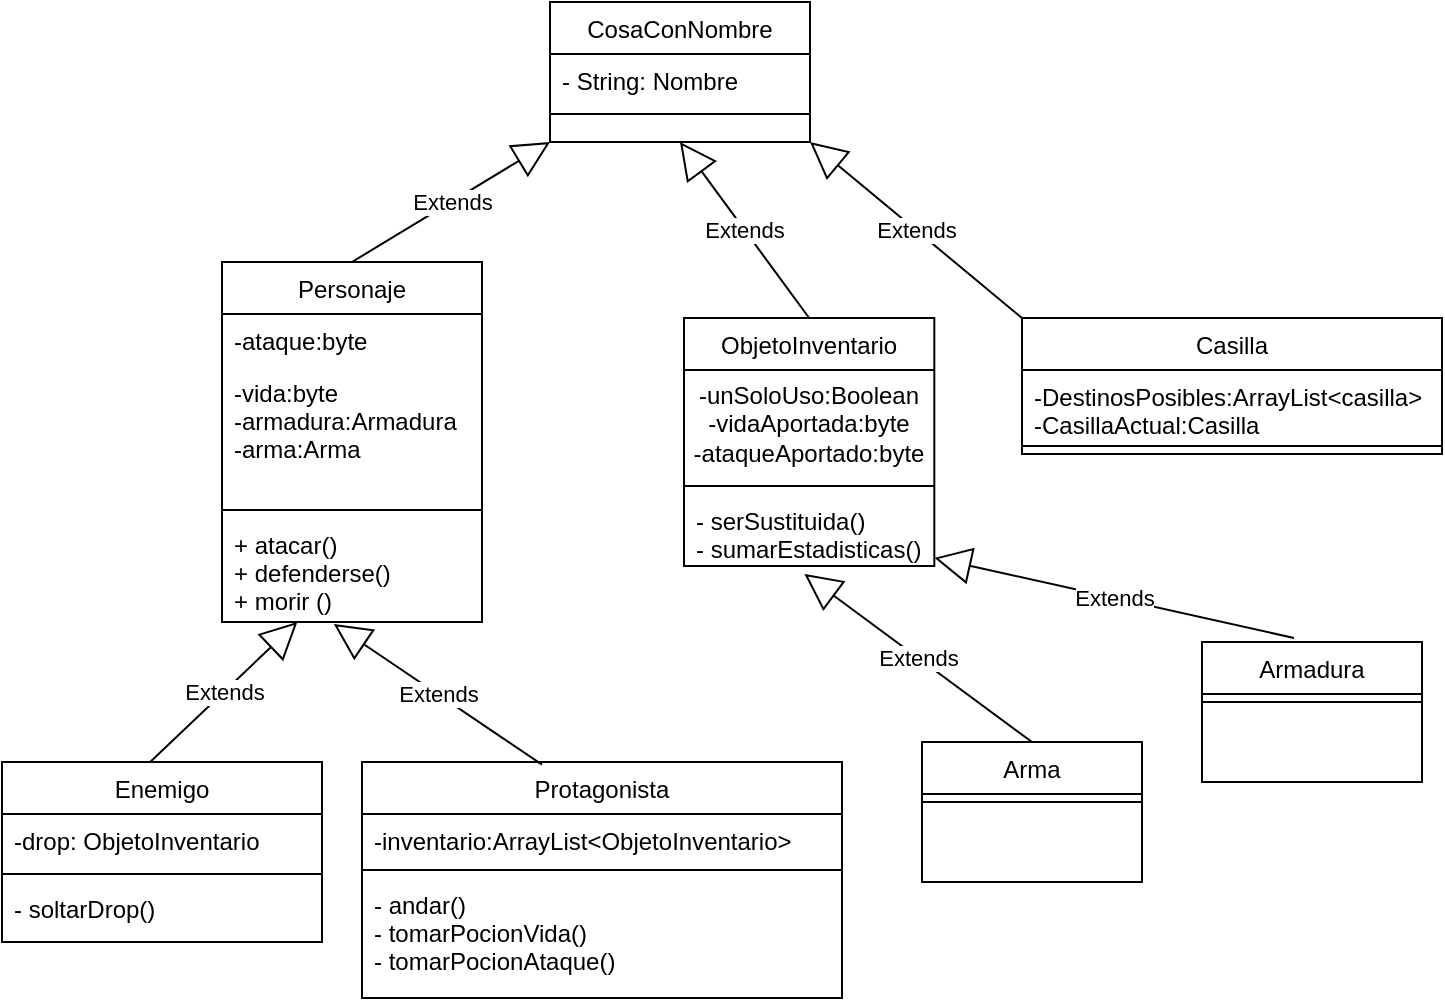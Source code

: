 <mxfile version="14.5.1" type="device"><diagram id="C5RBs43oDa-KdzZeNtuy" name="Page-1"><mxGraphModel dx="1422" dy="1991" grid="1" gridSize="10" guides="1" tooltips="1" connect="1" arrows="1" fold="1" page="1" pageScale="1" pageWidth="827" pageHeight="1169" math="0" shadow="0"><root><mxCell id="WIyWlLk6GJQsqaUBKTNV-0"/><mxCell id="WIyWlLk6GJQsqaUBKTNV-1" parent="WIyWlLk6GJQsqaUBKTNV-0"/><mxCell id="zkfFHV4jXpPFQw0GAbJ--0" value="Personaje" style="swimlane;fontStyle=0;align=center;verticalAlign=top;childLayout=stackLayout;horizontal=1;startSize=26;horizontalStack=0;resizeParent=1;resizeLast=0;collapsible=1;marginBottom=0;rounded=0;shadow=0;strokeWidth=1;" parent="WIyWlLk6GJQsqaUBKTNV-1" vertex="1"><mxGeometry x="120" y="10" width="130" height="180" as="geometry"><mxRectangle x="230" y="140" width="160" height="26" as="alternateBounds"/></mxGeometry></mxCell><mxCell id="zkfFHV4jXpPFQw0GAbJ--2" value="-ataque:byte" style="text;align=left;verticalAlign=top;spacingLeft=4;spacingRight=4;overflow=hidden;rotatable=0;points=[[0,0.5],[1,0.5]];portConstraint=eastwest;rounded=0;shadow=0;html=0;" parent="zkfFHV4jXpPFQw0GAbJ--0" vertex="1"><mxGeometry y="26" width="130" height="26" as="geometry"/></mxCell><mxCell id="zkfFHV4jXpPFQw0GAbJ--3" value="-vida:byte&#10;-armadura:Armadura&#10;-arma:Arma&#10;" style="text;align=left;verticalAlign=top;spacingLeft=4;spacingRight=4;overflow=hidden;rotatable=0;points=[[0,0.5],[1,0.5]];portConstraint=eastwest;rounded=0;shadow=0;html=0;" parent="zkfFHV4jXpPFQw0GAbJ--0" vertex="1"><mxGeometry y="52" width="130" height="68" as="geometry"/></mxCell><mxCell id="zkfFHV4jXpPFQw0GAbJ--4" value="" style="line;html=1;strokeWidth=1;align=left;verticalAlign=middle;spacingTop=-1;spacingLeft=3;spacingRight=3;rotatable=0;labelPosition=right;points=[];portConstraint=eastwest;" parent="zkfFHV4jXpPFQw0GAbJ--0" vertex="1"><mxGeometry y="120" width="130" height="8" as="geometry"/></mxCell><mxCell id="zkfFHV4jXpPFQw0GAbJ--5" value="+ atacar()&#10;+ defenderse()&#10;+ morir ()" style="text;align=left;verticalAlign=top;spacingLeft=4;spacingRight=4;overflow=hidden;rotatable=0;points=[[0,0.5],[1,0.5]];portConstraint=eastwest;" parent="zkfFHV4jXpPFQw0GAbJ--0" vertex="1"><mxGeometry y="128" width="130" height="52" as="geometry"/></mxCell><mxCell id="52CqnkGf8ddiblFD36di-8" value="Enemigo&#10;" style="swimlane;fontStyle=0;align=center;verticalAlign=top;childLayout=stackLayout;horizontal=1;startSize=26;horizontalStack=0;resizeParent=1;resizeLast=0;collapsible=1;marginBottom=0;rounded=0;shadow=0;strokeWidth=1;" parent="WIyWlLk6GJQsqaUBKTNV-1" vertex="1"><mxGeometry x="10" y="260" width="160" height="90" as="geometry"><mxRectangle x="230" y="140" width="160" height="26" as="alternateBounds"/></mxGeometry></mxCell><mxCell id="52CqnkGf8ddiblFD36di-9" value="-drop: ObjetoInventario" style="text;align=left;verticalAlign=top;spacingLeft=4;spacingRight=4;overflow=hidden;rotatable=0;points=[[0,0.5],[1,0.5]];portConstraint=eastwest;rounded=0;shadow=0;html=0;" parent="52CqnkGf8ddiblFD36di-8" vertex="1"><mxGeometry y="26" width="160" height="26" as="geometry"/></mxCell><mxCell id="52CqnkGf8ddiblFD36di-10" value="" style="line;html=1;strokeWidth=1;align=left;verticalAlign=middle;spacingTop=-1;spacingLeft=3;spacingRight=3;rotatable=0;labelPosition=right;points=[];portConstraint=eastwest;" parent="52CqnkGf8ddiblFD36di-8" vertex="1"><mxGeometry y="52" width="160" height="8" as="geometry"/></mxCell><mxCell id="52CqnkGf8ddiblFD36di-11" value="- soltarDrop()" style="text;align=left;verticalAlign=top;spacingLeft=4;spacingRight=4;overflow=hidden;rotatable=0;points=[[0,0.5],[1,0.5]];portConstraint=eastwest;" parent="52CqnkGf8ddiblFD36di-8" vertex="1"><mxGeometry y="60" width="160" height="30" as="geometry"/></mxCell><mxCell id="52CqnkGf8ddiblFD36di-30" value="Arma" style="swimlane;fontStyle=0;align=center;verticalAlign=top;childLayout=stackLayout;horizontal=1;startSize=26;horizontalStack=0;resizeParent=1;resizeLast=0;collapsible=1;marginBottom=0;rounded=0;shadow=0;strokeWidth=1;" parent="WIyWlLk6GJQsqaUBKTNV-1" vertex="1"><mxGeometry x="470" y="250" width="110" height="70" as="geometry"><mxRectangle x="230" y="140" width="160" height="26" as="alternateBounds"/></mxGeometry></mxCell><mxCell id="52CqnkGf8ddiblFD36di-33" value="" style="line;html=1;strokeWidth=1;align=left;verticalAlign=middle;spacingTop=-1;spacingLeft=3;spacingRight=3;rotatable=0;labelPosition=right;points=[];portConstraint=eastwest;" parent="52CqnkGf8ddiblFD36di-30" vertex="1"><mxGeometry y="26" width="110" height="8" as="geometry"/></mxCell><mxCell id="52CqnkGf8ddiblFD36di-35" value="ObjetoInventario" style="swimlane;fontStyle=0;align=center;verticalAlign=top;childLayout=stackLayout;horizontal=1;startSize=26;horizontalStack=0;resizeParent=1;resizeLast=0;collapsible=1;marginBottom=0;rounded=0;shadow=0;strokeWidth=1;" parent="WIyWlLk6GJQsqaUBKTNV-1" vertex="1"><mxGeometry x="351" y="38" width="125.16" height="124" as="geometry"><mxRectangle x="230" y="140" width="160" height="26" as="alternateBounds"/></mxGeometry></mxCell><mxCell id="gESvpWQJDr4e82-JTkET-0" value="-unSoloUso:Boolean&lt;br&gt;-vidaAportada:byte&lt;br&gt;-ataqueAportado:byte" style="text;html=1;strokeColor=none;fillColor=none;align=center;verticalAlign=middle;whiteSpace=wrap;rounded=0;" parent="52CqnkGf8ddiblFD36di-35" vertex="1"><mxGeometry y="26" width="125.16" height="54" as="geometry"/></mxCell><mxCell id="52CqnkGf8ddiblFD36di-36" value="" style="line;html=1;strokeWidth=1;align=left;verticalAlign=middle;spacingTop=-1;spacingLeft=3;spacingRight=3;rotatable=0;labelPosition=right;points=[];portConstraint=eastwest;" parent="52CqnkGf8ddiblFD36di-35" vertex="1"><mxGeometry y="80" width="125.16" height="8" as="geometry"/></mxCell><mxCell id="52CqnkGf8ddiblFD36di-37" value="- serSustituida()&#10;- sumarEstadisticas()" style="text;align=left;verticalAlign=top;spacingLeft=4;spacingRight=4;overflow=hidden;rotatable=0;points=[[0,0.5],[1,0.5]];portConstraint=eastwest;" parent="52CqnkGf8ddiblFD36di-35" vertex="1"><mxGeometry y="88" width="125.16" height="36" as="geometry"/></mxCell><mxCell id="52CqnkGf8ddiblFD36di-38" value="Armadura" style="swimlane;fontStyle=0;align=center;verticalAlign=top;childLayout=stackLayout;horizontal=1;startSize=26;horizontalStack=0;resizeParent=1;resizeLast=0;collapsible=1;marginBottom=0;rounded=0;shadow=0;strokeWidth=1;" parent="WIyWlLk6GJQsqaUBKTNV-1" vertex="1"><mxGeometry x="610" y="200" width="110" height="70" as="geometry"><mxRectangle x="230" y="140" width="160" height="26" as="alternateBounds"/></mxGeometry></mxCell><mxCell id="52CqnkGf8ddiblFD36di-39" value="" style="line;html=1;strokeWidth=1;align=left;verticalAlign=middle;spacingTop=-1;spacingLeft=3;spacingRight=3;rotatable=0;labelPosition=right;points=[];portConstraint=eastwest;" parent="52CqnkGf8ddiblFD36di-38" vertex="1"><mxGeometry y="26" width="110" height="8" as="geometry"/></mxCell><mxCell id="ZXZwZlavw7iZ_nK-Vag4-1" value="Protagonista" style="swimlane;fontStyle=0;align=center;verticalAlign=top;childLayout=stackLayout;horizontal=1;startSize=26;horizontalStack=0;resizeParent=1;resizeLast=0;collapsible=1;marginBottom=0;rounded=0;shadow=0;strokeWidth=1;" parent="WIyWlLk6GJQsqaUBKTNV-1" vertex="1"><mxGeometry x="190" y="260" width="240" height="118" as="geometry"><mxRectangle x="230" y="140" width="160" height="26" as="alternateBounds"/></mxGeometry></mxCell><mxCell id="ZXZwZlavw7iZ_nK-Vag4-2" value="-inventario:ArrayList&lt;ObjetoInventario&gt;&#10;" style="text;align=left;verticalAlign=top;spacingLeft=4;spacingRight=4;overflow=hidden;rotatable=0;points=[[0,0.5],[1,0.5]];portConstraint=eastwest;rounded=0;shadow=0;html=0;" parent="ZXZwZlavw7iZ_nK-Vag4-1" vertex="1"><mxGeometry y="26" width="240" height="24" as="geometry"/></mxCell><mxCell id="ZXZwZlavw7iZ_nK-Vag4-3" value="" style="line;html=1;strokeWidth=1;align=left;verticalAlign=middle;spacingTop=-1;spacingLeft=3;spacingRight=3;rotatable=0;labelPosition=right;points=[];portConstraint=eastwest;" parent="ZXZwZlavw7iZ_nK-Vag4-1" vertex="1"><mxGeometry y="50" width="240" height="8" as="geometry"/></mxCell><mxCell id="ZXZwZlavw7iZ_nK-Vag4-4" value="- andar()&#10;- tomarPocionVida()&#10;- tomarPocionAtaque()" style="text;align=left;verticalAlign=top;spacingLeft=4;spacingRight=4;overflow=hidden;rotatable=0;points=[[0,0.5],[1,0.5]];portConstraint=eastwest;" parent="ZXZwZlavw7iZ_nK-Vag4-1" vertex="1"><mxGeometry y="58" width="240" height="60" as="geometry"/></mxCell><mxCell id="ZXZwZlavw7iZ_nK-Vag4-5" value="Extends" style="endArrow=block;endSize=16;endFill=0;html=1;exitX=0.5;exitY=0;exitDx=0;exitDy=0;entryX=0.481;entryY=1.111;entryDx=0;entryDy=0;entryPerimeter=0;" parent="WIyWlLk6GJQsqaUBKTNV-1" source="52CqnkGf8ddiblFD36di-30" target="52CqnkGf8ddiblFD36di-37" edge="1"><mxGeometry width="160" relative="1" as="geometry"><mxPoint x="520" y="708.99" as="sourcePoint"/><mxPoint x="564.047" y="469.998" as="targetPoint"/></mxGeometry></mxCell><mxCell id="ZXZwZlavw7iZ_nK-Vag4-7" value="Extends" style="endArrow=block;endSize=16;endFill=0;html=1;exitX=0.418;exitY=-0.029;exitDx=0;exitDy=0;exitPerimeter=0;" parent="WIyWlLk6GJQsqaUBKTNV-1" source="52CqnkGf8ddiblFD36di-38" target="52CqnkGf8ddiblFD36di-37" edge="1"><mxGeometry width="160" relative="1" as="geometry"><mxPoint x="385" y="790" as="sourcePoint"/><mxPoint x="520" y="490" as="targetPoint"/></mxGeometry></mxCell><mxCell id="ZXZwZlavw7iZ_nK-Vag4-9" value="Extends" style="endArrow=block;endSize=16;endFill=0;html=1;exitX=0.375;exitY=0.011;exitDx=0;exitDy=0;entryX=0.43;entryY=1.019;entryDx=0;entryDy=0;entryPerimeter=0;exitPerimeter=0;" parent="WIyWlLk6GJQsqaUBKTNV-1" source="ZXZwZlavw7iZ_nK-Vag4-1" target="zkfFHV4jXpPFQw0GAbJ--5" edge="1"><mxGeometry width="160" relative="1" as="geometry"><mxPoint x="405" y="810" as="sourcePoint"/><mxPoint x="449.047" y="571.008" as="targetPoint"/></mxGeometry></mxCell><mxCell id="ZXZwZlavw7iZ_nK-Vag4-10" value="Extends" style="endArrow=block;endSize=16;endFill=0;html=1;exitX=0.463;exitY=0;exitDx=0;exitDy=0;exitPerimeter=0;" parent="WIyWlLk6GJQsqaUBKTNV-1" source="52CqnkGf8ddiblFD36di-8" target="zkfFHV4jXpPFQw0GAbJ--5" edge="1"><mxGeometry width="160" relative="1" as="geometry"><mxPoint x="415" y="820" as="sourcePoint"/><mxPoint x="459.047" y="581.008" as="targetPoint"/></mxGeometry></mxCell><mxCell id="gESvpWQJDr4e82-JTkET-1" value="CosaConNombre" style="swimlane;fontStyle=0;align=center;verticalAlign=top;childLayout=stackLayout;horizontal=1;startSize=26;horizontalStack=0;resizeParent=1;resizeLast=0;collapsible=1;marginBottom=0;rounded=0;shadow=0;strokeWidth=1;" parent="WIyWlLk6GJQsqaUBKTNV-1" vertex="1"><mxGeometry x="284" y="-120" width="130" height="70" as="geometry"><mxRectangle x="230" y="140" width="160" height="26" as="alternateBounds"/></mxGeometry></mxCell><mxCell id="gESvpWQJDr4e82-JTkET-2" value="- String: Nombre" style="text;align=left;verticalAlign=top;spacingLeft=4;spacingRight=4;overflow=hidden;rotatable=0;points=[[0,0.5],[1,0.5]];portConstraint=eastwest;rounded=0;shadow=0;html=0;" parent="gESvpWQJDr4e82-JTkET-1" vertex="1"><mxGeometry y="26" width="130" height="26" as="geometry"/></mxCell><mxCell id="gESvpWQJDr4e82-JTkET-4" value="" style="line;html=1;strokeWidth=1;align=left;verticalAlign=middle;spacingTop=-1;spacingLeft=3;spacingRight=3;rotatable=0;labelPosition=right;points=[];portConstraint=eastwest;" parent="gESvpWQJDr4e82-JTkET-1" vertex="1"><mxGeometry y="52" width="130" height="8" as="geometry"/></mxCell><mxCell id="gESvpWQJDr4e82-JTkET-6" value="Extends" style="endArrow=block;endSize=16;endFill=0;html=1;exitX=0.5;exitY=0;exitDx=0;exitDy=0;entryX=0.5;entryY=1;entryDx=0;entryDy=0;" parent="WIyWlLk6GJQsqaUBKTNV-1" source="52CqnkGf8ddiblFD36di-35" target="gESvpWQJDr4e82-JTkET-1" edge="1"><mxGeometry width="160" relative="1" as="geometry"><mxPoint x="290" y="271.298" as="sourcePoint"/><mxPoint x="185.9" y="200.988" as="targetPoint"/></mxGeometry></mxCell><mxCell id="gESvpWQJDr4e82-JTkET-7" value="Extends" style="endArrow=block;endSize=16;endFill=0;html=1;exitX=0.5;exitY=0;exitDx=0;exitDy=0;entryX=0;entryY=1;entryDx=0;entryDy=0;" parent="WIyWlLk6GJQsqaUBKTNV-1" source="zkfFHV4jXpPFQw0GAbJ--0" target="gESvpWQJDr4e82-JTkET-1" edge="1"><mxGeometry width="160" relative="1" as="geometry"><mxPoint x="300" y="281.298" as="sourcePoint"/><mxPoint x="195.9" y="210.988" as="targetPoint"/></mxGeometry></mxCell><mxCell id="GKgFWpgxj5dkyYfslpXb-0" value="Casilla" style="swimlane;fontStyle=0;align=center;verticalAlign=top;childLayout=stackLayout;horizontal=1;startSize=26;horizontalStack=0;resizeParent=1;resizeLast=0;collapsible=1;marginBottom=0;rounded=0;shadow=0;strokeWidth=1;" parent="WIyWlLk6GJQsqaUBKTNV-1" vertex="1"><mxGeometry x="520" y="38" width="210" height="68" as="geometry"><mxRectangle x="230" y="140" width="160" height="26" as="alternateBounds"/></mxGeometry></mxCell><mxCell id="GKgFWpgxj5dkyYfslpXb-1" value="-DestinosPosibles:ArrayList&lt;casilla&gt;&#10;-CasillaActual:Casilla" style="text;align=left;verticalAlign=top;spacingLeft=4;spacingRight=4;overflow=hidden;rotatable=0;points=[[0,0.5],[1,0.5]];portConstraint=eastwest;rounded=0;shadow=0;html=0;" parent="GKgFWpgxj5dkyYfslpXb-0" vertex="1"><mxGeometry y="26" width="210" height="34" as="geometry"/></mxCell><mxCell id="GKgFWpgxj5dkyYfslpXb-2" value="" style="line;html=1;strokeWidth=1;align=left;verticalAlign=middle;spacingTop=-1;spacingLeft=3;spacingRight=3;rotatable=0;labelPosition=right;points=[];portConstraint=eastwest;" parent="GKgFWpgxj5dkyYfslpXb-0" vertex="1"><mxGeometry y="60" width="210" height="8" as="geometry"/></mxCell><mxCell id="GKgFWpgxj5dkyYfslpXb-3" value="Extends" style="endArrow=block;endSize=16;endFill=0;html=1;exitX=0;exitY=0;exitDx=0;exitDy=0;entryX=1;entryY=1;entryDx=0;entryDy=0;" parent="WIyWlLk6GJQsqaUBKTNV-1" source="GKgFWpgxj5dkyYfslpXb-0" target="gESvpWQJDr4e82-JTkET-1" edge="1"><mxGeometry width="160" relative="1" as="geometry"><mxPoint x="557.29" y="18.0" as="sourcePoint"/><mxPoint x="492.71" y="-70" as="targetPoint"/></mxGeometry></mxCell></root></mxGraphModel></diagram></mxfile>